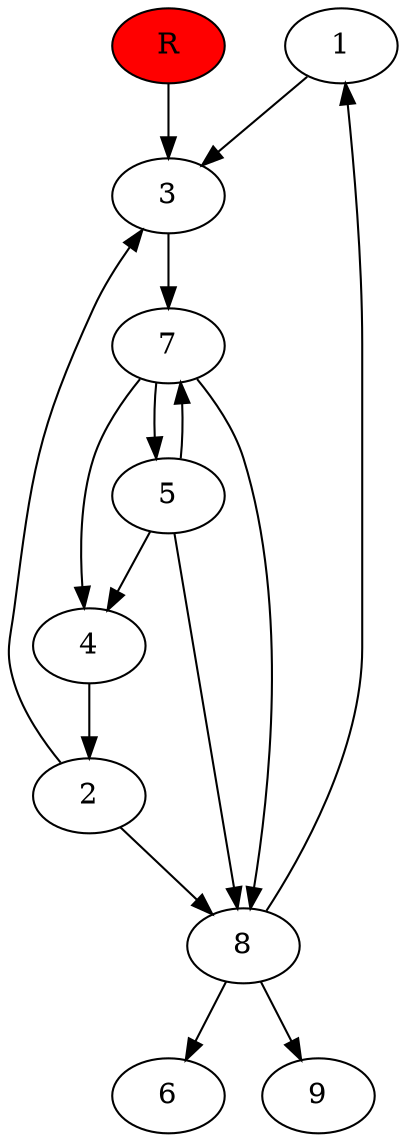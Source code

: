 digraph prb10979 {
	1
	2
	3
	4
	5
	6
	7
	8
	R [fillcolor="#ff0000" style=filled]
	1 -> 3
	2 -> 3
	2 -> 8
	3 -> 7
	4 -> 2
	5 -> 4
	5 -> 7
	5 -> 8
	7 -> 4
	7 -> 5
	7 -> 8
	8 -> 1
	8 -> 6
	8 -> 9
	R -> 3
}
